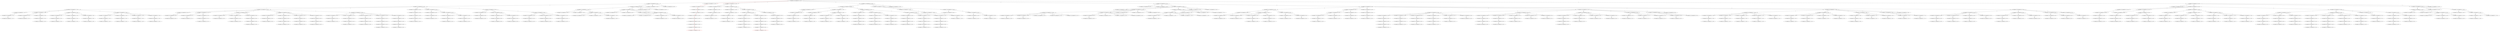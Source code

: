 strict digraph G {
  1 [ label="P8, udsRest=[2, 84], demRest=[0, 0, 0, 8, 5])" ];
  2 [ label="P4, udsRest=[0, 100], demRest=[6, 3, 5, 8, 5])" ];
  3 [ label="P3, udsRest=[2, 100], demRest=[6, 3, 5, 10, 5])" ];
  4 [ label="P5, udsRest=[1, 100], demRest=[6, 3, 4, 10, 5])" ];
  5 [ label="P5, udsRest=[0, 100], demRest=[4, 3, 8, 7, 5])" ];
  6 [ label="P4, udsRest=[2, 100], demRest=[4, 3, 8, 9, 5])" ];
  7 [ label="P3, udsRest=[2, 100], demRest=[4, 2, 8, 10, 5])" ];
  8 [ label="P5, udsRest=[1, 100], demRest=[4, 2, 7, 10, 5])" ];
  9 [ label="P5, udsRest=[1, 100], demRest=[4, 3, 8, 9, 4])" ];
  10 [ label="P5, udsRest=[0, 100], demRest=[6, 3, 5, 10, 3])" ];
  11 [ label="P4, udsRest=[0, 100], demRest=[4, 2, 8, 8, 5])" ];
  12 [ label="P5, udsRest=[0, 100], demRest=[4, 2, 8, 10, 3])" ];
  13 [ label="P2, udsRest=[0, 100], demRest=[4, 0, 8, 10, 5])" ];
  14 [ label="P4, udsRest=[0, 100], demRest=[5, 3, 7, 7, 5])" ];
  15 [ label="P5, udsRest=[1, 100], demRest=[5, 3, 6, 9, 5])" ];
  16 [ label="P7, udsRest=[2, 92], demRest=[0, 0, 6, 10, 5])" ];
  17 [ label="P7, udsRest=[1, 93], demRest=[0, 0, 7, 9, 5])" ];
  18 [ label="P7, udsRest=[0, 94], demRest=[0, 0, 8, 8, 5])" ];
  19 [ label="P8, udsRest=[3, 84], demRest=[0, 0, 0, 10, 4])" ];
  20 [ label="P7, udsRest=[0, 92], demRest=[0, 0, 8, 10, 1])" ];
  21 [ label="P7, udsRest=[1, 94], demRest=[0, 0, 8, 10, 4])" ];
  22 [ label="P5, udsRest=[0, 100], demRest=[5, 3, 7, 9, 3])" ];
  23 [ label="P7, udsRest=[1, 92], demRest=[0, 0, 7, 10, 3])" ];
  24 [ label="P7, udsRest=[0, 93], demRest=[0, 0, 8, 9, 3])" ];
  25 [ label="P8, udsRest=[3, 84], demRest=[0, 0, 0, 9, 5])" ];
  26 [ label="P5, udsRest=[1, 100], demRest=[4, 3, 8, 8, 5])" ];
  27 [ label="P5, udsRest=[0, 100], demRest=[6, 3, 4, 9, 5])" ];
  28 [ label="P4, udsRest=[3, 100], demRest=[4, 3, 8, 10, 5])" ];
  29 [ label="P5, udsRest=[2, 100], demRest=[4, 3, 8, 10, 4])" ];
  30 [ label="P4, udsRest=[1, 100], demRest=[4, 2, 8, 9, 5])" ];
  31 [ label="P4, udsRest=[1, 100], demRest=[5, 3, 7, 8, 5])" ];
  32 [ label="P7, udsRest=[1, 94], demRest=[0, 0, 8, 9, 5])" ];
  33 [ label="P1, udsRest=[4, 100], demRest=[5, 3, 8, 10, 5])" ];
  34 [ label="P3, udsRest=[3, 100], demRest=[5, 3, 7, 10, 5])" ];
  35 [ label="P5, udsRest=[2, 100], demRest=[5, 3, 6, 10, 5])" ];
  36 [ label="P7, udsRest=[2, 93], demRest=[0, 0, 7, 10, 5])" ];
  37 [ label="P5, udsRest=[0, 100], demRest=[5, 3, 7, 8, 4])" ];
  38 [ label="P7, udsRest=[2, 91], demRest=[0, 0, 6, 10, 4])" ];
  39 [ label="P7, udsRest=[1, 92], demRest=[0, 0, 7, 9, 4])" ];
  40 [ label="P7, udsRest=[0, 93], demRest=[0, 0, 8, 8, 4])" ];
  41 [ label="P8, udsRest=[3, 83], demRest=[0, 0, 0, 10, 3])" ];
  42 [ label="P5, udsRest=[0, 100], demRest=[5, 3, 8, 10, 1])" ];
  43 [ label="P5, udsRest=[1, 100], demRest=[5, 3, 7, 10, 3])" ];
  44 [ label="P7, udsRest=[1, 93], demRest=[0, 0, 8, 10, 3])" ];
  45 [ label="P7, udsRest=[1, 91], demRest=[0, 0, 7, 10, 2])" ];
  46 [ label="P7, udsRest=[0, 92], demRest=[0, 0, 8, 9, 2])" ];
  47 [ label="P5, udsRest=[2, 100], demRest=[4, 3, 8, 9, 5])" ];
  48 [ label="P4, udsRest=[1, 100], demRest=[6, 3, 4, 10, 5])" ];
  49 [ label="P5, udsRest=[1, 100], demRest=[4, 2, 8, 10, 4])" ];
  50 [ label="P5, udsRest=[0, 100], demRest=[6, 3, 4, 10, 4])" ];
  51 [ label="P4, udsRest=[2, 100], demRest=[4, 2, 8, 10, 5])" ];
  52 [ label="P4, udsRest=[2, 100], demRest=[5, 3, 7, 9, 5])" ];
  53 [ label="P8, udsRest=[2, 84], demRest=[0, 0, 0, 10, 3])" ];
  54 [ label="P3, udsRest=[2, 100], demRest=[5, 2, 7, 10, 5])" ];
  55 [ label="P5, udsRest=[1, 100], demRest=[5, 3, 7, 9, 4])" ];
  56 [ label="P4, udsRest=[0, 100], demRest=[5, 2, 7, 8, 5])" ];
  57 [ label="P8, udsRest=[2, 85], demRest=[0, 0, 0, 9, 5])" ];
  58 [ label="P5, udsRest=[0, 100], demRest=[5, 3, 7, 7, 5])" ];
  59 [ label="P7, udsRest=[0, 94], demRest=[0, 0, 8, 10, 3])" ];
  60 [ label="P6, udsRest=[4, 94], demRest=[0, 2, 8, 10, 5])" ];
  61 [ label="P7, udsRest=[0, 92], demRest=[0, 0, 7, 10, 2])" ];
  62 [ label="P5, udsRest=[0, 100], demRest=[5, 2, 7, 10, 3])" ];
  63 [ label="P5, udsRest=[0, 100], demRest=[5, 3, 8, 9, 2])" ];
  64 [ label="P7, udsRest=[1, 94], demRest=[0, 0, 7, 10, 5])" ];
  65 [ label="P7, udsRest=[0, 95], demRest=[0, 0, 8, 9, 5])" ];
  66 [ label="P7, udsRest=[1, 92], demRest=[0, 0, 6, 10, 4])" ];
  67 [ label="P7, udsRest=[0, 93], demRest=[0, 0, 7, 9, 4])" ];
  68 [ label="P5, udsRest=[3, 100], demRest=[4, 3, 8, 10, 5])" ];
  69 [ label="P4, udsRest=[0, 100], demRest=[6, 3, 4, 9, 5])" ];
  70 [ label="P3, udsRest=[0, 100], demRest=[6, 2, 4, 10, 5])" ];
  71 [ label="P2, udsRest=[4, 100], demRest=[5, 3, 8, 10, 5])" ];
  72 [ label="P4, udsRest=[3, 100], demRest=[5, 3, 7, 10, 5])" ];
  73 [ label="P8, udsRest=[2, 83], demRest=[0, 0, 0, 10, 2])" ];
  74 [ label="P5, udsRest=[2, 100], demRest=[5, 3, 7, 10, 4])" ];
  75 [ label="P5, udsRest=[0, 100], demRest=[5, 3, 8, 8, 3])" ];
  76 [ label="P7, udsRest=[2, 91], demRest=[0, 0, 5, 10, 5])" ];
  77 [ label="P7, udsRest=[1, 92], demRest=[0, 0, 6, 9, 5])" ];
  78 [ label="P7, udsRest=[0, 93], demRest=[0, 0, 7, 8, 5])" ];
  79 [ label="P4, udsRest=[1, 100], demRest=[5, 2, 7, 9, 5])" ];
  80 [ label="P4, udsRest=[0, 100], demRest=[5, 3, 8, 6, 5])" ];
  81 [ label="P8, udsRest=[3, 85], demRest=[0, 0, 0, 10, 5])" ];
  82 [ label="P8, udsRest=[2, 84], demRest=[0, 0, 0, 9, 4])" ];
  83 [ label="P5, udsRest=[1, 100], demRest=[5, 3, 7, 8, 5])" ];
  84 [ label="P7, udsRest=[0, 93], demRest=[0, 0, 8, 10, 2])" ];
  85 [ label="P5, udsRest=[1, 100], demRest=[5, 3, 8, 10, 2])" ];
  86 [ label="P7, udsRest=[1, 95], demRest=[0, 0, 8, 10, 5])" ];
  87 [ label="P7, udsRest=[1, 93], demRest=[0, 0, 7, 10, 4])" ];
  88 [ label="P7, udsRest=[0, 94], demRest=[0, 0, 8, 9, 4])" ];
  89 [ label="P7, udsRest=[1, 91], demRest=[0, 0, 6, 10, 3])" ];
  90 [ label="P7, udsRest=[0, 92], demRest=[0, 0, 7, 9, 3])" ];
  91 [ label="P8, udsRest=[4, 83], demRest=[0, 0, 0, 9, 5])" ];
  92 [ label="P5, udsRest=[2, 100], demRest=[4, 2, 8, 10, 5])" ];
  93 [ label="P3, udsRest=[1, 100], demRest=[6, 3, 4, 10, 5])" ];
  94 [ label="P5, udsRest=[0, 100], demRest=[6, 3, 3, 10, 5])" ];
  95 [ label="P5, udsRest=[1, 100], demRest=[5, 2, 7, 10, 4])" ];
  96 [ label="P2, udsRest=[3, 100], demRest=[5, 2, 8, 10, 5])" ];
  97 [ label="P5, udsRest=[1, 100], demRest=[5, 3, 8, 9, 3])" ];
  98 [ label="P7, udsRest=[2, 92], demRest=[0, 0, 8, 10, 3])" ];
  99 [ label="P4, udsRest=[2, 100], demRest=[5, 2, 7, 10, 5])" ];
  100 [ label="P4, udsRest=[1, 100], demRest=[5, 3, 8, 7, 5])" ];
  101 [ label="P5, udsRest=[2, 100], demRest=[5, 3, 7, 9, 5])" ];
  102 [ label="P7, udsRest=[3, 92], demRest=[0, 0, 7, 10, 5])" ];
  103 [ label="P7, udsRest=[2, 93], demRest=[0, 0, 8, 9, 5])" ];
  104 [ label="P5, udsRest=[0, 100], demRest=[5, 3, 8, 7, 4])" ];
  105 [ label="P7, udsRest=[2, 91], demRest=[0, 0, 7, 9, 4])" ];
  106 [ label="P7, udsRest=[1, 92], demRest=[0, 0, 8, 8, 4])" ];
  107 [ label="P5, udsRest=[0, 100], demRest=[5, 2, 8, 10, 2])" ];
  108 [ label="P7, udsRest=[2, 91], demRest=[0, 0, 7, 8, 5])" ];
  109 [ label="P7, udsRest=[1, 92], demRest=[0, 0, 8, 7, 5])" ];
  110 [ label="P8, udsRest=[5, 83], demRest=[0, 0, 0, 10, 5])" ];
  111 [ label="P4, udsRest=[0, 100], demRest=[6, 3, 3, 10, 5])" ];
  112 [ label="P5, udsRest=[0, 100], demRest=[5, 3, 8, 6, 5])" ];
  113 [ label="P2, udsRest=[2, 100], demRest=[5, 1, 8, 10, 5])" ];
  114 [ label="P5, udsRest=[2, 100], demRest=[5, 3, 8, 10, 3])" ];
  115 [ label="P7, udsRest=[2, 91], demRest=[0, 0, 8, 10, 2])" ];
  116 [ label="P4, udsRest=[2, 100], demRest=[5, 3, 8, 8, 5])" ];
  117 [ label="P3, udsRest=[4, 100], demRest=[5, 3, 8, 10, 5])" ];
  118 [ label="P5, udsRest=[3, 100], demRest=[5, 3, 7, 10, 5])" ];
  119 [ label="P7, udsRest=[3, 93], demRest=[0, 0, 8, 10, 5])" ];
  120 [ label="P5, udsRest=[1, 100], demRest=[5, 3, 8, 8, 4])" ];
  121 [ label="P7, udsRest=[3, 91], demRest=[0, 0, 7, 10, 4])" ];
  122 [ label="P7, udsRest=[2, 92], demRest=[0, 0, 8, 9, 4])" ];
  123 [ label="P4, udsRest=[0, 100], demRest=[5, 2, 8, 7, 5])" ];
  124 [ label="P8, udsRest=[4, 84], demRest=[0, 0, 0, 10, 5])" ];
  125 [ label="P8, udsRest=[3, 83], demRest=[0, 0, 0, 9, 4])" ];
  126 [ label="P5, udsRest=[1, 100], demRest=[5, 3, 8, 7, 5])" ];
  127 [ label="P5, udsRest=[1, 100], demRest=[5, 2, 8, 10, 3])" ];
  128 [ label="P7, udsRest=[2, 94], demRest=[0, 0, 8, 10, 5])" ];
  129 [ label="P7, udsRest=[2, 92], demRest=[0, 0, 7, 10, 4])" ];
  130 [ label="P7, udsRest=[1, 93], demRest=[0, 0, 8, 9, 4])" ];
  131 [ label="P4, udsRest=[3, 100], demRest=[5, 3, 8, 9, 5])" ];
  132 [ label="P3, udsRest=[3, 100], demRest=[5, 2, 8, 10, 5])" ];
  133 [ label="P5, udsRest=[2, 100], demRest=[5, 2, 7, 10, 5])" ];
  134 [ label="P5, udsRest=[2, 100], demRest=[5, 3, 8, 9, 4])" ];
  135 [ label="P4, udsRest=[1, 100], demRest=[5, 2, 8, 8, 5])" ];
  136 [ label="P7, udsRest=[2, 91], demRest=[0, 0, 6, 9, 5])" ];
  137 [ label="P7, udsRest=[1, 92], demRest=[0, 0, 7, 8, 5])" ];
  138 [ label="P7, udsRest=[0, 93], demRest=[0, 0, 8, 7, 5])" ];
  139 [ label="P2, udsRest=[1, 100], demRest=[5, 0, 8, 10, 5])" ];
  140 [ label="P7, udsRest=[1, 92], demRest=[0, 0, 8, 10, 2])" ];
  141 [ label="P8, udsRest=[4, 83], demRest=[0, 0, 0, 10, 4])" ];
  142 [ label="P8, udsRest=[3, 83], demRest=[0, 0, 0, 8, 5])" ];
  143 [ label="P3, udsRest=[0, 100], demRest=[6, 3, 3, 10, 5])" ];
  144 [ label="P5, udsRest=[2, 100], demRest=[5, 3, 8, 8, 5])" ];
  145 [ label="P7, udsRest=[2, 93], demRest=[0, 0, 8, 10, 4])" ];
  146 [ label="P7, udsRest=[2, 91], demRest=[0, 0, 7, 10, 3])" ];
  147 [ label="P7, udsRest=[1, 92], demRest=[0, 0, 8, 9, 3])" ];
  148 [ label="P4, udsRest=[4, 100], demRest=[5, 3, 8, 10, 5])" ];
  149 [ label="P5, udsRest=[3, 100], demRest=[5, 3, 8, 10, 4])" ];
  150 [ label="P7, udsRest=[3, 91], demRest=[0, 0, 6, 10, 5])" ];
  151 [ label="P7, udsRest=[2, 92], demRest=[0, 0, 7, 9, 5])" ];
  152 [ label="P7, udsRest=[1, 93], demRest=[0, 0, 8, 8, 5])" ];
  153 [ label="P4, udsRest=[2, 100], demRest=[5, 2, 8, 9, 5])" ];
  154 [ label="P7, udsRest=[1, 91], demRest=[0, 0, 8, 10, 1])" ];
  155 [ label="P7, udsRest=[4, 92], demRest=[0, 0, 8, 10, 5])" ];
  156 [ label="P7, udsRest=[3, 91], demRest=[0, 0, 8, 9, 4])" ];
  157 [ label="P5, udsRest=[3, 100], demRest=[5, 3, 8, 9, 5])" ];
  158 [ label="P5, udsRest=[2, 100], demRest=[5, 2, 8, 10, 4])" ];
  159 [ label="P4, udsRest=[3, 100], demRest=[5, 2, 8, 10, 5])" ];
  160 [ label="P7, udsRest=[4, 91], demRest=[0, 0, 8, 10, 4])" ];
  161 [ label="P7, udsRest=[3, 91], demRest=[0, 0, 8, 8, 5])" ];
  162 [ label="P5, udsRest=[4, 100], demRest=[5, 3, 8, 10, 5])" ];
  163 [ label="P6, udsRest=[0, 94], demRest=[0, 3, 3, 10, 5])" ];
  164 [ label="P7, udsRest=[3, 91], demRest=[0, 0, 7, 9, 5])" ];
  165 [ label="P7, udsRest=[2, 92], demRest=[0, 0, 8, 8, 5])" ];
  166 [ label="P5, udsRest=[3, 100], demRest=[5, 2, 8, 10, 5])" ];
  167 [ label="P7, udsRest=[3, 92], demRest=[0, 0, 8, 10, 4])" ];
  168 [ label="P7, udsRest=[2, 91], demRest=[0, 0, 8, 9, 3])" ];
  169 [ label="P7, udsRest=[4, 91], demRest=[0, 0, 7, 10, 5])" ];
  170 [ label="P7, udsRest=[3, 92], demRest=[0, 0, 8, 9, 5])" ];
  171 [ label="P7, udsRest=[2, 91], demRest=[0, 0, 8, 8, 4])" ];
  172 [ label="P1, udsRest=[0, 100], demRest=[1, 3, 8, 10, 5])" ];
  173 [ label="P7, udsRest=[3, 91], demRest=[0, 0, 8, 10, 3])" ];
  174 [ label="P9, udsRest=[0, 78], demRest=[0, 0, 0, 0, 5])" ];
  175 [ label="P6, udsRest=[0, 94], demRest=[0, 3, 4, 9, 5])" ];
  176 [ label="P6, udsRest=[0, 97], demRest=[0, 3, 6, 10, 5])" ];
  177 [ label="P6, udsRest=[0, 95], demRest=[0, 3, 5, 10, 4])" ];
  178 [ label="P9, udsRest=[0, 77], demRest=[0, 0, 0, 0, 4])" ];
  179 [ label="P6, udsRest=[1, 94], demRest=[0, 3, 4, 10, 5])" ];
  180 [ label="P6, udsRest=[0, 95], demRest=[0, 3, 5, 9, 5])" ];
  181 [ label="P6, udsRest=[0, 98], demRest=[0, 3, 7, 10, 5])" ];
  182 [ label="P6, udsRest=[0, 96], demRest=[0, 3, 6, 10, 4])" ];
  183 [ label="P6, udsRest=[0, 94], demRest=[0, 3, 5, 10, 3])" ];
  184 [ label="P2, udsRest=[0, 100], demRest=[1, 3, 8, 10, 5])" ];
  185 [ label="P7, udsRest=[4, 91], demRest=[0, 0, 8, 9, 5])" ];
  186 [ label="P6, udsRest=[0, 95], demRest=[0, 3, 4, 10, 5])" ];
  187 [ label="P5, udsRest=[4, 100], demRest=[6, 2, 8, 10, 5])" ];
  188 [ label="P7, udsRest=[5, 91], demRest=[0, 0, 8, 10, 5])" ];
  189 [ label="P6, udsRest=[0, 96], demRest=[0, 3, 5, 10, 5])" ];
  190 [ label="P6, udsRest=[0, 94], demRest=[0, 3, 4, 10, 4])" ];
  191 [ label="P3, udsRest=[0, 100], demRest=[1, 3, 8, 10, 5])" ];
  192 [ label="P5, udsRest=[5, 100], demRest=[6, 3, 8, 10, 5])" ];
  193 [ label="P5, udsRest=[3, 100], demRest=[6, 2, 8, 9, 5])" ];
  194 [ label="P5, udsRest=[0, 100], demRest=[1, 3, 8, 10, 5])" ];
  195 [ label="P6, udsRest=[1, 94], demRest=[0, 3, 5, 9, 5])" ];
  196 [ label="P6, udsRest=[0, 95], demRest=[0, 3, 6, 8, 5])" ];
  197 [ label="P6, udsRest=[1, 97], demRest=[0, 3, 7, 10, 5])" ];
  198 [ label="P6, udsRest=[0, 98], demRest=[0, 3, 8, 9, 5])" ];
  199 [ label="P6, udsRest=[1, 95], demRest=[0, 3, 6, 10, 4])" ];
  200 [ label="P6, udsRest=[0, 96], demRest=[0, 3, 7, 9, 4])" ];
  201 [ label="P6, udsRest=[0, 94], demRest=[0, 3, 6, 9, 3])" ];
  202 [ label="P6, udsRest=[0, 97], demRest=[0, 3, 8, 10, 3])" ];
  203 [ label="P6, udsRest=[0, 95], demRest=[0, 3, 7, 10, 2])" ];
  204 [ label="P5, udsRest=[4, 100], demRest=[6, 3, 8, 9, 5])" ];
  205 [ label="P4, udsRest=[4, 100], demRest=[6, 2, 8, 10, 5])" ];
  206 [ label="P5, udsRest=[3, 100], demRest=[6, 2, 8, 10, 4])" ];
  207 [ label="P1, udsRest=[1, 100], demRest=[2, 3, 8, 10, 5])" ];
  208 [ label="P3, udsRest=[0, 100], demRest=[2, 3, 7, 10, 5])" ];
  209 [ label="P6, udsRest=[2, 94], demRest=[0, 3, 5, 10, 5])" ];
  210 [ label="P6, udsRest=[1, 95], demRest=[0, 3, 6, 9, 5])" ];
  211 [ label="P6, udsRest=[0, 96], demRest=[0, 3, 7, 8, 5])" ];
  212 [ label="P6, udsRest=[0, 94], demRest=[0, 3, 6, 8, 4])" ];
  213 [ label="P6, udsRest=[1, 98], demRest=[0, 3, 8, 10, 5])" ];
  214 [ label="P6, udsRest=[1, 96], demRest=[0, 3, 7, 10, 4])" ];
  215 [ label="P6, udsRest=[0, 97], demRest=[0, 3, 8, 9, 4])" ];
  216 [ label="P6, udsRest=[1, 94], demRest=[0, 3, 6, 10, 3])" ];
  217 [ label="P6, udsRest=[0, 95], demRest=[0, 3, 7, 9, 3])" ];
  218 [ label="P6, udsRest=[0, 97], demRest=[0, 2, 7, 10, 5])" ];
  219 [ label="P6, udsRest=[0, 96], demRest=[0, 3, 8, 10, 2])" ];
  220 [ label="P9, udsRest=[2, 76], demRest=[0, 0, 0, 0, 5])" ];
  221 [ label="P6, udsRest=[0, 94], demRest=[0, 3, 7, 10, 1])" ];
  222 [ label="P4, udsRest=[0, 100], demRest=[1, 3, 8, 10, 5])" ];
  223 [ label="P5, udsRest=[3, 100], demRest=[6, 3, 8, 8, 5])" ];
  224 [ label="P4, udsRest=[5, 100], demRest=[6, 3, 8, 10, 5])" ];
  225 [ label="P4, udsRest=[3, 100], demRest=[6, 2, 8, 9, 5])" ];
  226 [ label="P5, udsRest=[4, 100], demRest=[6, 3, 8, 10, 4])" ];
  227 [ label="P5, udsRest=[2, 100], demRest=[6, 2, 8, 9, 4])" ];
  228 [ label="P2, udsRest=[0, 100], demRest=[2, 2, 8, 10, 5])" ];
  229 [ label="P3, udsRest=[1, 100], demRest=[2, 3, 8, 10, 5])" ];
  230 [ label="P5, udsRest=[0, 100], demRest=[2, 3, 7, 10, 5])" ];
  231 [ label="P6, udsRest=[1, 95], demRest=[0, 3, 5, 10, 5])" ];
  232 [ label="P6, udsRest=[0, 96], demRest=[0, 3, 6, 9, 5])" ];
  233 [ label="P9, udsRest=[1, 77], demRest=[0, 0, 0, 0, 5])" ];
  234 [ label="P6, udsRest=[0, 94], demRest=[0, 3, 5, 9, 4])" ];
  235 [ label="P6, udsRest=[0, 99], demRest=[0, 3, 8, 10, 5])" ];
  236 [ label="P6, udsRest=[0, 97], demRest=[0, 3, 7, 10, 4])" ];
  237 [ label="P6, udsRest=[0, 95], demRest=[0, 3, 6, 10, 3])" ];
  238 [ label="P3, udsRest=[0, 100], demRest=[3, 3, 6, 10, 5])" ];
  239 [ label="P5, udsRest=[2, 100], demRest=[6, 3, 8, 7, 5])" ];
  240 [ label="P4, udsRest=[4, 100], demRest=[6, 3, 8, 9, 5])" ];
  241 [ label="P4, udsRest=[2, 100], demRest=[6, 2, 8, 8, 5])" ];
  242 [ label="P5, udsRest=[3, 100], demRest=[6, 3, 8, 9, 4])" ];
  243 [ label="P3, udsRest=[4, 100], demRest=[6, 2, 8, 10, 5])" ];
  244 [ label="P5, udsRest=[3, 100], demRest=[6, 2, 7, 10, 5])" ];
  245 [ label="P2, udsRest=[1, 100], demRest=[2, 3, 8, 10, 5])" ];
  246 [ label="P4, udsRest=[0, 100], demRest=[2, 3, 7, 10, 5])" ];
  247 [ label="P2, udsRest=[2, 100], demRest=[6, 0, 8, 10, 5])" ];
  248 [ label="P5, udsRest=[2, 100], demRest=[6, 2, 8, 10, 3])" ];
  249 [ label="P6, udsRest=[0, 94], demRest=[0, 3, 5, 8, 5])" ];
  250 [ label="P6, udsRest=[1, 96], demRest=[0, 3, 6, 10, 5])" ];
  251 [ label="P6, udsRest=[0, 97], demRest=[0, 3, 7, 9, 5])" ];
  252 [ label="P6, udsRest=[1, 94], demRest=[0, 3, 5, 10, 4])" ];
  253 [ label="P6, udsRest=[0, 95], demRest=[0, 3, 6, 9, 4])" ];
  254 [ label="P9, udsRest=[1, 76], demRest=[0, 0, 0, 0, 4])" ];
  255 [ label="P6, udsRest=[0, 98], demRest=[0, 3, 8, 10, 4])" ];
  256 [ label="P6, udsRest=[0, 96], demRest=[0, 3, 7, 10, 3])" ];
  257 [ label="P6, udsRest=[0, 94], demRest=[0, 3, 6, 10, 2])" ];
  258 [ label="P5, udsRest=[1, 100], demRest=[6, 3, 8, 6, 5])" ];
  259 [ label="P4, udsRest=[3, 100], demRest=[6, 3, 8, 8, 5])" ];
  260 [ label="P4, udsRest=[1, 100], demRest=[6, 2, 8, 7, 5])" ];
  261 [ label="P3, udsRest=[5, 100], demRest=[6, 3, 8, 10, 5])" ];
  262 [ label="P5, udsRest=[4, 100], demRest=[6, 3, 7, 10, 5])" ];
  263 [ label="P5, udsRest=[2, 100], demRest=[6, 3, 8, 8, 4])" ];
  264 [ label="P2, udsRest=[3, 100], demRest=[6, 1, 8, 10, 5])" ];
  265 [ label="P5, udsRest=[3, 100], demRest=[6, 3, 8, 10, 3])" ];
  266 [ label="P5, udsRest=[1, 100], demRest=[6, 2, 8, 9, 3])" ];
  267 [ label="P3, udsRest=[0, 100], demRest=[4, 3, 5, 10, 5])" ];
  268 [ label="P6, udsRest=[2, 94], demRest=[0, 3, 6, 9, 5])" ];
  269 [ label="P6, udsRest=[1, 95], demRest=[0, 3, 7, 8, 5])" ];
  270 [ label="P6, udsRest=[0, 96], demRest=[0, 3, 8, 7, 5])" ];
  271 [ label="P9, udsRest=[3, 75], demRest=[0, 0, 0, 0, 5])" ];
  272 [ label="P6, udsRest=[0, 94], demRest=[0, 3, 7, 7, 4])" ];
  273 [ label="P4, udsRest=[1, 100], demRest=[2, 3, 8, 10, 5])" ];
  274 [ label="P6, udsRest=[2, 97], demRest=[0, 3, 8, 10, 5])" ];
  275 [ label="P5, udsRest=[0, 100], demRest=[2, 3, 8, 10, 4])" ];
  276 [ label="P6, udsRest=[2, 95], demRest=[0, 3, 7, 10, 4])" ];
  277 [ label="P6, udsRest=[1, 96], demRest=[0, 3, 8, 9, 4])" ];
  278 [ label="P6, udsRest=[1, 94], demRest=[0, 3, 7, 9, 3])" ];
  279 [ label="P6, udsRest=[0, 95], demRest=[0, 3, 8, 8, 3])" ];
  280 [ label="P6, udsRest=[1, 96], demRest=[0, 2, 7, 10, 5])" ];
  281 [ label="P6, udsRest=[1, 95], demRest=[0, 3, 8, 10, 2])" ];
  282 [ label="P6, udsRest=[0, 94], demRest=[0, 3, 8, 9, 1])" ];
  283 [ label="P4, udsRest=[0, 100], demRest=[3, 3, 6, 10, 5])" ];
  284 [ label="P1, udsRest=[2, 100], demRest=[3, 3, 8, 10, 5])" ];
  285 [ label="P3, udsRest=[1, 100], demRest=[3, 3, 7, 10, 5])" ];
  286 [ label="P5, udsRest=[0, 100], demRest=[3, 3, 6, 10, 5])" ];
  287 [ label="P4, udsRest=[2, 100], demRest=[6, 3, 8, 7, 5])" ];
  288 [ label="P5, udsRest=[3, 100], demRest=[6, 3, 7, 9, 5])" ];
  289 [ label="P5, udsRest=[1, 100], demRest=[6, 3, 8, 7, 4])" ];
  290 [ label="P4, udsRest=[0, 100], demRest=[6, 2, 8, 6, 5])" ];
  291 [ label="P2, udsRest=[4, 100], demRest=[6, 2, 8, 10, 5])" ];
  292 [ label="P4, udsRest=[3, 100], demRest=[6, 2, 7, 10, 5])" ];
  293 [ label="P5, udsRest=[2, 100], demRest=[6, 3, 8, 9, 3])" ];
  294 [ label="P5, udsRest=[2, 100], demRest=[6, 2, 7, 10, 4])" ];
  295 [ label="P5, udsRest=[1, 100], demRest=[6, 2, 8, 10, 2])" ];
  296 [ label="P6, udsRest=[3, 94], demRest=[0, 3, 6, 10, 5])" ];
  297 [ label="P6, udsRest=[2, 95], demRest=[0, 3, 7, 9, 5])" ];
  298 [ label="P6, udsRest=[1, 96], demRest=[0, 3, 8, 8, 5])" ];
  299 [ label="P6, udsRest=[1, 94], demRest=[0, 3, 7, 8, 4])" ];
  300 [ label="P6, udsRest=[0, 95], demRest=[0, 3, 8, 7, 4])" ];
  301 [ label="P9, udsRest=[3, 74], demRest=[0, 0, 0, 0, 4])" ];
  302 [ label="P4, udsRest=[0, 100], demRest=[2, 3, 8, 9, 5])" ];
  303 [ label="P3, udsRest=[0, 100], demRest=[2, 2, 8, 10, 5])" ];
  304 [ label="P6, udsRest=[2, 96], demRest=[0, 3, 8, 10, 4])" ];
  305 [ label="P6, udsRest=[2, 94], demRest=[0, 3, 7, 10, 3])" ];
  306 [ label="P6, udsRest=[1, 95], demRest=[0, 3, 8, 9, 3])" ];
  307 [ label="P6, udsRest=[1, 97], demRest=[0, 2, 8, 10, 5])" ];
  308 [ label="P6, udsRest=[0, 94], demRest=[0, 3, 8, 8, 2])" ];
  309 [ color="red" label="P10, udsRest=[1, 72], demRest=[0, 0, 0, 0, 0])" ];
  310 [ label="P6, udsRest=[1, 94], demRest=[0, 3, 8, 10, 1])" ];
  311 [ label="P4, udsRest=[0, 100], demRest=[3, 3, 7, 9, 5])" ];
  312 [ label="P3, udsRest=[0, 100], demRest=[3, 2, 7, 10, 5])" ];
  313 [ label="P4, udsRest=[1, 100], demRest=[6, 3, 8, 6, 5])" ];
  314 [ label="P3, udsRest=[0, 100], demRest=[5, 3, 4, 10, 5])" ];
  315 [ label="P5, udsRest=[2, 100], demRest=[6, 3, 7, 8, 5])" ];
  316 [ label="P5, udsRest=[0, 100], demRest=[6, 3, 8, 6, 4])" ];
  317 [ label="P2, udsRest=[5, 100], demRest=[6, 3, 8, 10, 5])" ];
  318 [ label="P4, udsRest=[4, 100], demRest=[6, 3, 7, 10, 5])" ];
  319 [ label="P4, udsRest=[2, 100], demRest=[6, 2, 7, 9, 5])" ];
  320 [ label="P5, udsRest=[3, 100], demRest=[6, 3, 7, 10, 4])" ];
  321 [ label="P5, udsRest=[1, 100], demRest=[6, 3, 8, 8, 3])" ];
  322 [ label="P5, udsRest=[2, 100], demRest=[6, 3, 8, 10, 2])" ];
  323 [ label="P5, udsRest=[0, 100], demRest=[6, 2, 8, 9, 2])" ];
  324 [ label="P4, udsRest=[0, 100], demRest=[4, 3, 5, 10, 5])" ];
  325 [ label="P5, udsRest=[1, 100], demRest=[2, 3, 8, 10, 5])" ];
  326 [ label="P6, udsRest=[0, 94], demRest=[0, 3, 6, 7, 5])" ];
  327 [ label="P6, udsRest=[2, 95], demRest=[0, 3, 6, 10, 5])" ];
  328 [ label="P6, udsRest=[1, 96], demRest=[0, 3, 7, 9, 5])" ];
  329 [ label="P6, udsRest=[0, 97], demRest=[0, 3, 8, 8, 5])" ];
  330 [ label="P6, udsRest=[1, 94], demRest=[0, 3, 6, 9, 4])" ];
  331 [ label="P6, udsRest=[0, 95], demRest=[0, 3, 7, 8, 4])" ];
  332 [ label="P6, udsRest=[1, 97], demRest=[0, 3, 8, 10, 4])" ];
  333 [ label="P6, udsRest=[1, 95], demRest=[0, 3, 7, 10, 3])" ];
  334 [ label="P6, udsRest=[0, 96], demRest=[0, 3, 8, 9, 3])" ];
  335 [ label="P6, udsRest=[0, 98], demRest=[0, 2, 8, 10, 5])" ];
  336 [ label="P6, udsRest=[0, 94], demRest=[0, 3, 7, 9, 2])" ];
  337 [ label="P6, udsRest=[0, 95], demRest=[0, 3, 8, 10, 1])" ];
  338 [ label="P9, udsRest=[2, 75], demRest=[0, 0, 0, 0, 4])" ];
  339 [ label="P2, udsRest=[2, 100], demRest=[3, 3, 8, 10, 5])" ];
  340 [ label="P4, udsRest=[1, 100], demRest=[3, 3, 7, 10, 5])" ];
  341 [ label="P5, udsRest=[0, 100], demRest=[3, 3, 7, 10, 4])" ];
  342 [ label="P4, udsRest=[0, 100], demRest=[6, 3, 8, 5, 5])" ];
  343 [ label="P5, udsRest=[1, 100], demRest=[6, 3, 7, 7, 5])" ];
  344 [ label="P5, udsRest=[0, 100], demRest=[6, 2, 8, 10, 1])" ];
  345 [ color="red" label="P10, udsRest=[0, 73], demRest=[0, 0, 0, 0, 0])" ];
  346 [ label="P4, udsRest=[3, 100], demRest=[6, 3, 7, 9, 5])" ];
  347 [ label="P5, udsRest=[2, 100], demRest=[6, 3, 7, 9, 4])" ];
  348 [ label="P5, udsRest=[0, 100], demRest=[6, 3, 8, 7, 3])" ];
  349 [ label="P3, udsRest=[3, 100], demRest=[6, 2, 7, 10, 5])" ];
  350 [ label="P4, udsRest=[1, 100], demRest=[6, 2, 7, 8, 5])" ];
  351 [ label="P3, udsRest=[1, 100], demRest=[4, 3, 6, 10, 5])" ];
  352 [ label="P5, udsRest=[1, 100], demRest=[6, 3, 8, 9, 2])" ];
  353 [ label="P5, udsRest=[0, 100], demRest=[4, 3, 5, 10, 5])" ];
  354 [ label="P5, udsRest=[1, 100], demRest=[6, 2, 7, 10, 3])" ];
  355 [ label="P5, udsRest=[0, 100], demRest=[2, 3, 8, 9, 5])" ];
  356 [ label="P6, udsRest=[1, 94], demRest=[0, 3, 6, 8, 5])" ];
  357 [ label="P6, udsRest=[0, 95], demRest=[0, 3, 7, 7, 5])" ];
  358 [ label="P6, udsRest=[2, 96], demRest=[0, 3, 7, 10, 5])" ];
  359 [ label="P6, udsRest=[1, 97], demRest=[0, 3, 8, 9, 5])" ];
  360 [ label="P6, udsRest=[2, 94], demRest=[0, 3, 6, 10, 4])" ];
  361 [ label="P6, udsRest=[1, 95], demRest=[0, 3, 7, 9, 4])" ];
  362 [ label="P6, udsRest=[0, 96], demRest=[0, 3, 8, 8, 4])" ];
  363 [ label="P4, udsRest=[0, 100], demRest=[2, 2, 8, 10, 5])" ];
  364 [ label="P6, udsRest=[0, 94], demRest=[0, 3, 7, 8, 3])" ];
  365 [ label="P6, udsRest=[1, 96], demRest=[0, 3, 8, 10, 3])" ];
  366 [ label="P6, udsRest=[1, 94], demRest=[0, 3, 7, 10, 2])" ];
  367 [ label="P6, udsRest=[0, 95], demRest=[0, 3, 8, 9, 2])" ];
  368 [ label="P6, udsRest=[0, 97], demRest=[0, 2, 8, 10, 4])" ];
  369 [ label="P6, udsRest=[0, 94], demRest=[0, 3, 8, 10, 0])" ];
  370 [ label="P2, udsRest=[1, 100], demRest=[3, 2, 8, 10, 5])" ];
  371 [ label="P4, udsRest=[0, 100], demRest=[3, 2, 7, 10, 5])" ];
  372 [ label="P4, udsRest=[0, 100], demRest=[5, 3, 4, 10, 5])" ];
  373 [ label="P5, udsRest=[0, 100], demRest=[3, 3, 7, 9, 5])" ];
  374 [ label="P5, udsRest=[1, 100], demRest=[6, 3, 8, 10, 1])" ];
  375 [ label="P4, udsRest=[2, 100], demRest=[6, 3, 7, 8, 5])" ];
  376 [ label="P1, udsRest=[5, 100], demRest=[6, 3, 8, 10, 5])" ];
  377 [ label="P3, udsRest=[4, 100], demRest=[6, 3, 7, 10, 5])" ];
  378 [ label="P5, udsRest=[3, 100], demRest=[6, 3, 6, 10, 5])" ];
  379 [ label="P5, udsRest=[1, 100], demRest=[6, 3, 7, 8, 4])" ];
  380 [ label="P4, udsRest=[0, 100], demRest=[6, 2, 7, 7, 5])" ];
  381 [ label="P4, udsRest=[0, 100], demRest=[4, 3, 6, 9, 5])" ];
  382 [ label="P3, udsRest=[0, 100], demRest=[4, 2, 6, 10, 5])" ];
  383 [ label="P5, udsRest=[2, 100], demRest=[6, 3, 7, 10, 3])" ];
  384 [ label="P5, udsRest=[0, 100], demRest=[6, 3, 8, 8, 2])" ];
  385 [ label="P6, udsRest=[3, 95], demRest=[0, 3, 8, 10, 4])" ];
  386 [ label="P6, udsRest=[2, 94], demRest=[0, 3, 8, 9, 3])" ];
  387 [ label="P6, udsRest=[2, 96], demRest=[0, 2, 8, 10, 5])" ];
  388 [ label="P8, udsRest=[0, 86], demRest=[0, 0, 0, 10, 3])" ];
  389 [ label="P7, udsRest=[0, 92], demRest=[0, 0, 4, 10, 5])" ];
  390 [ label="P8, udsRest=[0, 87], demRest=[0, 0, 0, 9, 5])" ];
  391 [ label="P6, udsRest=[3, 94], demRest=[0, 3, 7, 9, 5])" ];
  392 [ label="P6, udsRest=[2, 95], demRest=[0, 3, 8, 8, 5])" ];
  393 [ label="P6, udsRest=[1, 94], demRest=[0, 3, 8, 7, 4])" ];
  394 [ label="P2, udsRest=[0, 100], demRest=[3, 1, 8, 10, 5])" ];
  395 [ label="P5, udsRest=[0, 100], demRest=[3, 3, 8, 10, 3])" ];
  396 [ label="P4, udsRest=[0, 100], demRest=[3, 3, 8, 8, 5])" ];
  397 [ label="P3, udsRest=[2, 100], demRest=[3, 3, 8, 10, 5])" ];
  398 [ label="P5, udsRest=[1, 100], demRest=[3, 3, 7, 10, 5])" ];
  399 [ label="P5, udsRest=[0, 100], demRest=[6, 2, 7, 10, 2])" ];
  400 [ label="P5, udsRest=[0, 100], demRest=[6, 3, 8, 9, 1])" ];
  401 [ label="P4, udsRest=[1, 100], demRest=[6, 3, 7, 7, 5])" ];
  402 [ label="P5, udsRest=[2, 100], demRest=[6, 3, 6, 9, 5])" ];
  403 [ label="P5, udsRest=[0, 100], demRest=[6, 3, 7, 7, 4])" ];
  404 [ label="P4, udsRest=[1, 100], demRest=[4, 3, 6, 10, 5])" ];
  405 [ label="P5, udsRest=[0, 100], demRest=[4, 3, 6, 10, 4])" ];
  406 [ label="P5, udsRest=[1, 100], demRest=[6, 3, 7, 9, 3])" ];
  407 [ label="P5, udsRest=[0, 100], demRest=[2, 2, 8, 10, 5])" ];
  408 [ label="P6, udsRest=[3, 94], demRest=[0, 3, 8, 10, 3])" ];
  409 [ label="P6, udsRest=[2, 95], demRest=[0, 2, 8, 10, 4])" ];
  410 [ label="P8, udsRest=[0, 85], demRest=[0, 0, 0, 10, 2])" ];
  411 [ label="P3, udsRest=[1, 100], demRest=[5, 3, 5, 10, 5])" ];
  412 [ label="P5, udsRest=[0, 100], demRest=[5, 3, 4, 10, 5])" ];
  413 [ label="P7, udsRest=[0, 93], demRest=[0, 0, 5, 10, 5])" ];
  414 [ label="P6, udsRest=[1, 94], demRest=[0, 3, 8, 6, 5])" ];
  415 [ label="P8, udsRest=[1, 87], demRest=[0, 0, 0, 10, 5])" ];
  416 [ label="P8, udsRest=[0, 86], demRest=[0, 0, 0, 9, 4])" ];
  417 [ label="P6, udsRest=[4, 94], demRest=[0, 3, 7, 10, 5])" ];
  418 [ label="P6, udsRest=[3, 95], demRest=[0, 3, 8, 9, 5])" ];
  419 [ label="P6, udsRest=[2, 94], demRest=[0, 3, 8, 8, 4])" ];
  420 [ label="P4, udsRest=[1, 100], demRest=[3, 3, 8, 9, 5])" ];
  421 [ label="P3, udsRest=[1, 100], demRest=[3, 2, 8, 10, 5])" ];
  422 [ label="P5, udsRest=[0, 100], demRest=[3, 2, 7, 10, 5])" ];
  423 [ label="P5, udsRest=[0, 100], demRest=[3, 3, 8, 9, 4])" ];
  424 [ label="P5, udsRest=[1, 100], demRest=[6, 3, 7, 10, 2])" ];
  425 [ label="P5, udsRest=[0, 100], demRest=[6, 3, 8, 10, 0])" ];
  426 [ label="P4, udsRest=[0, 100], demRest=[6, 3, 7, 6, 5])" ];
  427 [ label="P5, udsRest=[0, 100], demRest=[4, 3, 6, 9, 5])" ];
  428 [ label="P5, udsRest=[1, 100], demRest=[6, 3, 6, 8, 5])" ];
  429 [ label="P0, udsRest=[5, 100], demRest=[6, 3, 8, 10, 5])" ];
  430 [ label="P4, udsRest=[3, 100], demRest=[6, 3, 6, 10, 5])" ];
  431 [ label="P5, udsRest=[2, 100], demRest=[6, 3, 6, 10, 4])" ];
  432 [ label="P5, udsRest=[0, 100], demRest=[6, 3, 7, 8, 3])" ];
  433 [ label="P6, udsRest=[3, 95], demRest=[0, 3, 7, 10, 5])" ];
  434 [ label="P6, udsRest=[2, 96], demRest=[0, 3, 8, 9, 5])" ];
  435 [ label="P6, udsRest=[2, 94], demRest=[0, 3, 7, 9, 4])" ];
  436 [ label="P6, udsRest=[1, 95], demRest=[0, 3, 8, 8, 4])" ];
  437 [ label="P6, udsRest=[0, 94], demRest=[0, 3, 8, 7, 3])" ];
  438 [ label="P6, udsRest=[2, 95], demRest=[0, 3, 8, 10, 3])" ];
  439 [ label="P6, udsRest=[1, 94], demRest=[0, 3, 8, 9, 2])" ];
  440 [ label="P6, udsRest=[1, 96], demRest=[0, 2, 8, 10, 4])" ];
  441 [ label="P8, udsRest=[0, 88], demRest=[0, 0, 0, 10, 5])" ];
  442 [ label="P4, udsRest=[0, 100], demRest=[5, 3, 5, 9, 5])" ];
  443 [ label="P3, udsRest=[0, 100], demRest=[5, 2, 5, 10, 5])" ];
  444 [ label="P6, udsRest=[1, 94], demRest=[0, 3, 7, 7, 5])" ];
  445 [ label="P6, udsRest=[0, 95], demRest=[0, 3, 8, 6, 5])" ];
  446 [ label="P4, udsRest=[2, 100], demRest=[3, 3, 8, 10, 5])" ];
  447 [ label="P5, udsRest=[1, 100], demRest=[3, 3, 8, 10, 4])" ];
  448 [ label="P4, udsRest=[0, 100], demRest=[3, 2, 8, 9, 5])" ];
  449 [ label="P5, udsRest=[0, 100], demRest=[3, 3, 8, 8, 5])" ];
  450 [ label="P5, udsRest=[0, 100], demRest=[6, 3, 7, 9, 2])" ];
  451 [ label="P4, udsRest=[0, 100], demRest=[4, 3, 7, 8, 5])" ];
  452 [ label="P1, udsRest=[3, 100], demRest=[4, 3, 8, 10, 5])" ];
  453 [ label="P3, udsRest=[2, 100], demRest=[4, 3, 7, 10, 5])" ];
  454 [ label="P5, udsRest=[1, 100], demRest=[4, 3, 6, 10, 5])" ];
  455 [ label="P5, udsRest=[0, 100], demRest=[6, 3, 6, 7, 5])" ];
  456 [ label="P4, udsRest=[2, 100], demRest=[6, 3, 6, 9, 5])" ];
  457 [ label="P3, udsRest=[2, 100], demRest=[6, 2, 6, 10, 5])" ];
  458 [ label="P5, udsRest=[0, 100], demRest=[4, 3, 7, 10, 3])" ];
  459 [ label="P5, udsRest=[1, 100], demRest=[6, 3, 6, 9, 4])" ];
  460 [ label="P6, udsRest=[3, 96], demRest=[0, 3, 8, 10, 5])" ];
  461 [ label="P6, udsRest=[3, 94], demRest=[0, 3, 7, 10, 4])" ];
  462 [ label="P6, udsRest=[2, 95], demRest=[0, 3, 8, 9, 4])" ];
  463 [ label="P6, udsRest=[1, 94], demRest=[0, 3, 8, 8, 3])" ];
  464 [ label="P6, udsRest=[2, 95], demRest=[0, 2, 7, 10, 5])" ];
  465 [ label="P6, udsRest=[2, 94], demRest=[0, 3, 8, 10, 2])" ];
  466 [ label="P9, udsRest=[4, 74], demRest=[0, 0, 0, 0, 5])" ];
  467 [ label="P8, udsRest=[0, 87], demRest=[0, 0, 0, 10, 4])" ];
  468 [ label="P4, udsRest=[1, 100], demRest=[5, 3, 5, 10, 5])" ];
  469 [ label="P5, udsRest=[0, 100], demRest=[5, 3, 5, 10, 4])" ];
  470 [ label="P6, udsRest=[2, 94], demRest=[0, 3, 7, 8, 5])" ];
  471 [ label="P6, udsRest=[1, 95], demRest=[0, 3, 8, 7, 5])" ];
  472 [ label="P5, udsRest=[0, 100], demRest=[3, 2, 8, 10, 4])" ];
  473 [ label="P4, udsRest=[1, 100], demRest=[3, 2, 8, 10, 5])" ];
  474 [ label="P5, udsRest=[1, 100], demRest=[3, 3, 8, 9, 5])" ];
  475 [ label="P5, udsRest=[1, 100], demRest=[6, 3, 6, 10, 3])" ];
  476 [ label="P5, udsRest=[0, 100], demRest=[6, 3, 7, 10, 1])" ];
  477 [ label="P4, udsRest=[1, 100], demRest=[4, 3, 7, 9, 5])" ];
  478 [ label="P3, udsRest=[1, 100], demRest=[4, 2, 7, 10, 5])" ];
  479 [ label="P5, udsRest=[0, 100], demRest=[4, 3, 7, 9, 4])" ];
  480 [ label="P4, udsRest=[1, 100], demRest=[6, 3, 6, 8, 5])" ];
  481 [ label="P3, udsRest=[3, 100], demRest=[6, 3, 6, 10, 5])" ];
  482 [ label="P5, udsRest=[2, 100], demRest=[6, 3, 5, 10, 5])" ];
  483 [ label="P5, udsRest=[0, 100], demRest=[6, 3, 6, 8, 4])" ];
  484 [ label="P8, udsRest=[2, 86], demRest=[0, 0, 0, 10, 5])" ];
  485 [ label="P8, udsRest=[1, 85], demRest=[0, 0, 0, 9, 4])" ];
  486 [ label="P7, udsRest=[0, 96], demRest=[0, 0, 8, 10, 5])" ];
  487 [ label="P6, udsRest=[4, 94], demRest=[0, 3, 8, 9, 5])" ];
  488 [ label="P7, udsRest=[0, 94], demRest=[0, 0, 7, 10, 4])" ];
  489 [ label="P7, udsRest=[0, 92], demRest=[0, 0, 6, 10, 3])" ];
  490 [ label="P8, udsRest=[1, 84], demRest=[0, 0, 0, 10, 2])" ];
  491 [ label="P5, udsRest=[0, 100], demRest=[5, 3, 5, 9, 5])" ];
  492 [ label="P7, udsRest=[1, 92], demRest=[0, 0, 5, 10, 5])" ];
  493 [ label="P7, udsRest=[0, 93], demRest=[0, 0, 6, 9, 5])" ];
  494 [ label="P6, udsRest=[3, 94], demRest=[0, 2, 8, 10, 4])" ];
  495 [ label="P5, udsRest=[2, 100], demRest=[3, 3, 8, 10, 5])" ];
  496 [ label="P5, udsRest=[0, 100], demRest=[6, 3, 6, 9, 3])" ];
  497 [ label="P5, udsRest=[0, 100], demRest=[4, 3, 7, 8, 5])" ];
  498 [ label="P2, udsRest=[3, 100], demRest=[4, 3, 8, 10, 5])" ];
  499 [ label="P4, udsRest=[2, 100], demRest=[4, 3, 7, 10, 5])" ];
  500 [ label="P5, udsRest=[1, 100], demRest=[4, 3, 7, 10, 4])" ];
  501 [ label="P4, udsRest=[0, 100], demRest=[4, 2, 7, 9, 5])" ];
  502 [ label="P4, udsRest=[0, 100], demRest=[6, 3, 6, 7, 5])" ];
  503 [ label="P5, udsRest=[0, 100], demRest=[4, 3, 8, 10, 2])" ];
  504 [ label="P5, udsRest=[1, 100], demRest=[6, 3, 5, 9, 5])" ];
  505 [ label="P8, udsRest=[2, 85], demRest=[0, 0, 0, 10, 4])" ];
  506 [ label="P8, udsRest=[1, 84], demRest=[0, 0, 0, 9, 3])" ];
  507 [ label="P8, udsRest=[1, 85], demRest=[0, 0, 0, 8, 5])" ];
  508 [ label="P6, udsRest=[5, 94], demRest=[0, 3, 8, 10, 5])" ];
  509 [ label="P5, udsRest=[0, 100], demRest=[5, 3, 6, 10, 3])" ];
  510 [ label="P7, udsRest=[0, 95], demRest=[0, 0, 8, 10, 4])" ];
  511 [ label="P7, udsRest=[0, 93], demRest=[0, 0, 7, 10, 3])" ];
  512 [ label="P6, udsRest=[3, 94], demRest=[0, 2, 8, 9, 5])" ];
  513 [ label="P4, udsRest=[0, 100], demRest=[5, 3, 6, 8, 5])" ];
  514 [ label="P3, udsRest=[2, 100], demRest=[5, 3, 6, 10, 5])" ];
  515 [ label="P5, udsRest=[1, 100], demRest=[5, 3, 5, 10, 5])" ];
  516 [ label="P7, udsRest=[1, 93], demRest=[0, 0, 6, 10, 5])" ];
  517 [ label="P7, udsRest=[0, 94], demRest=[0, 0, 7, 9, 5])" ];
  518 [ label="P7, udsRest=[1, 91], demRest=[0, 0, 5, 10, 4])" ];
  519 [ label="P7, udsRest=[0, 92], demRest=[0, 0, 6, 9, 4])" ];
  520 [ label="P5, udsRest=[1, 100], demRest=[3, 2, 8, 10, 5])" ];
  521 [ label="P4, udsRest=[2, 100], demRest=[6, 3, 5, 10, 5])" ];
  522 [ label="P5, udsRest=[1, 100], demRest=[6, 3, 5, 10, 4])" ];
  523 [ label="P4, udsRest=[0, 100], demRest=[4, 3, 8, 7, 5])" ];
  524 [ label="P5, udsRest=[0, 100], demRest=[6, 3, 6, 10, 2])" ];
  525 [ label="P5, udsRest=[1, 100], demRest=[4, 3, 7, 9, 5])" ];
  526 [ label="P5, udsRest=[0, 100], demRest=[4, 2, 7, 10, 4])" ];
  527 [ label="P2, udsRest=[2, 100], demRest=[4, 2, 8, 10, 5])" ];
  528 [ label="P5, udsRest=[0, 100], demRest=[4, 3, 8, 9, 3])" ];
  529 [ label="P4, udsRest=[1, 100], demRest=[4, 2, 7, 10, 5])" ];
  530 [ label="P5, udsRest=[0, 100], demRest=[6, 3, 5, 8, 5])" ];
  531 [ label="P8, udsRest=[0, 86], demRest=[0, 0, 0, 8, 5])" ];
  532 [ label="P7, udsRest=[0, 94], demRest=[0, 0, 6, 10, 5])" ];
  533 [ label="P6, udsRest=[2, 94], demRest=[0, 3, 8, 7, 5])" ];
  534 [ label="P9, udsRest=[5, 73], demRest=[0, 0, 0, 0, 5])" ];
  535 [ label="P7, udsRest=[0, 92], demRest=[0, 0, 5, 10, 4])" ];
  536 [ label="P4, udsRest=[1, 100], demRest=[5, 3, 6, 9, 5])" ];
  537 [ label="P8, udsRest=[1, 86], demRest=[0, 0, 0, 10, 4])" ];
  538 [ label="P3, udsRest=[1, 100], demRest=[5, 2, 6, 10, 5])" ];
  539 [ label="P8, udsRest=[0, 85], demRest=[0, 0, 0, 9, 3])" ];
  540 [ label="P6, udsRest=[4, 95], demRest=[0, 3, 8, 10, 5])" ];
  541 [ label="P6, udsRest=[3, 94], demRest=[0, 3, 8, 9, 4])" ];
  542 [ label="P5, udsRest=[0, 100], demRest=[5, 3, 6, 9, 4])" ];
  543 [ label="P6, udsRest=[3, 94], demRest=[0, 2, 7, 10, 5])" ];
  544 [ label="P4, udsRest=[1, 100], demRest=[6, 3, 5, 9, 5])" ];
  545 [ label="P3, udsRest=[1, 100], demRest=[6, 2, 5, 10, 5])" ];
  546 [ label="P5, udsRest=[0, 100], demRest=[6, 3, 5, 9, 4])" ];
  547 [ label="P4, udsRest=[1, 100], demRest=[4, 3, 8, 8, 5])" ];
  548 [ label="P3, udsRest=[3, 100], demRest=[4, 3, 8, 10, 5])" ];
  549 [ label="P5, udsRest=[2, 100], demRest=[4, 3, 7, 10, 5])" ];
  550 [ label="P5, udsRest=[0, 100], demRest=[4, 3, 8, 8, 4])" ];
  551 [ label="P2, udsRest=[1, 100], demRest=[4, 1, 8, 10, 5])" ];
  552 [ label="P5, udsRest=[1, 100], demRest=[4, 3, 8, 10, 3])" ];
  553 [ label="P8, udsRest=[1, 86], demRest=[0, 0, 0, 9, 5])" ];
  554 [ label="P5, udsRest=[0, 100], demRest=[5, 3, 6, 8, 5])" ];
  555 [ label="P5, udsRest=[0, 100], demRest=[5, 3, 7, 10, 2])" ];
  556 [ label="P7, udsRest=[0, 95], demRest=[0, 0, 7, 10, 5])" ];
  557 [ label="P6, udsRest=[3, 94], demRest=[0, 3, 8, 8, 5])" ];
  558 [ label="P7, udsRest=[0, 93], demRest=[0, 0, 6, 10, 4])" ];
  559 [ label="P4, udsRest=[2, 100], demRest=[5, 3, 6, 10, 5])" ];
  560 [ label="P8, udsRest=[1, 85], demRest=[0, 0, 0, 10, 3])" ];
  561 [ label="P6, udsRest=[4, 94], demRest=[0, 3, 8, 10, 4])" ];
  562 [ label="P5, udsRest=[1, 100], demRest=[5, 3, 6, 10, 4])" ];
  563 [ label="P6, udsRest=[3, 95], demRest=[0, 2, 8, 10, 5])" ];
  564 [ label="P7, udsRest=[1, 91], demRest=[0, 0, 4, 10, 5])" ];
  165 -> 1 [ label="8" ];
  3 -> 2 [ label="2" ];
  317 -> 3 [ label="3" ];
  48 -> 4 [ label="0" ];
  523 -> 5 [ label="0" ];
  548 -> 6 [ label="1" ];
  527 -> 7 [ label="0" ];
  529 -> 8 [ label="0" ];
  6 -> 9 [ label="1" ];
  521 -> 10 [ label="2" ];
  7 -> 11 [ label="2" ];
  51 -> 12 [ label="2" ];
  452 -> 13 [ label="3" ];
  34 -> 14 [ label="3" ];
  536 -> 15 [ label="0" ];
  327 -> 16 [ label="3" ];
  328 -> 17 [ label="3" ];
  329 -> 18 [ label="3" ];
  167 -> 19 [ label="8" ];
  337 -> 20 [ label="3" ];
  332 -> 21 [ label="3" ];
  52 -> 22 [ label="2" ];
  333 -> 23 [ label="3" ];
  334 -> 24 [ label="3" ];
  170 -> 25 [ label="8" ];
  547 -> 26 [ label="0" ];
  69 -> 27 [ label="0" ];
  548 -> 28 [ label="0" ];
  28 -> 29 [ label="1" ];
  7 -> 30 [ label="1" ];
  34 -> 31 [ label="2" ];
  359 -> 32 [ label="3" ];
  429 -> 33 [ label="1" ];
  71 -> 34 [ label="1" ];
  559 -> 35 [ label="0" ];
  358 -> 36 [ label="3" ];
  31 -> 37 [ label="1" ];
  360 -> 38 [ label="3" ];
  361 -> 39 [ label="3" ];
  362 -> 40 [ label="3" ];
  173 -> 41 [ label="8" ];
  148 -> 42 [ label="4" ];
  72 -> 43 [ label="2" ];
  365 -> 44 [ label="3" ];
  366 -> 45 [ label="3" ];
  367 -> 46 [ label="3" ];
  6 -> 47 [ label="0" ];
  93 -> 48 [ label="0" ];
  51 -> 49 [ label="1" ];
  48 -> 50 [ label="1" ];
  7 -> 51 [ label="0" ];
  34 -> 52 [ label="1" ];
  98 -> 53 [ label="8" ];
  96 -> 54 [ label="1" ];
  52 -> 55 [ label="1" ];
  54 -> 56 [ label="2" ];
  103 -> 57 [ label="8" ];
  14 -> 58 [ label="0" ];
  202 -> 59 [ label="3" ];
  187 -> 60 [ label="6" ];
  203 -> 61 [ label="3" ];
  99 -> 62 [ label="2" ];
  131 -> 63 [ label="3" ];
  197 -> 64 [ label="3" ];
  198 -> 65 [ label="3" ];
  199 -> 66 [ label="3" ];
  200 -> 67 [ label="3" ];
  28 -> 68 [ label="0" ];
  93 -> 69 [ label="1" ];
  291 -> 70 [ label="4" ];
  33 -> 71 [ label="0" ];
  34 -> 72 [ label="0" ];
  115 -> 73 [ label="8" ];
  72 -> 74 [ label="1" ];
  116 -> 75 [ label="2" ];
  209 -> 76 [ label="3" ];
  210 -> 77 [ label="3" ];
  211 -> 78 [ label="3" ];
  54 -> 79 [ label="1" ];
  117 -> 80 [ label="4" ];
  119 -> 81 [ label="8" ];
  122 -> 82 [ label="8" ];
  31 -> 83 [ label="0" ];
  219 -> 84 [ label="3" ];
  148 -> 85 [ label="3" ];
  213 -> 86 [ label="3" ];
  214 -> 87 [ label="3" ];
  215 -> 88 [ label="3" ];
  216 -> 89 [ label="3" ];
  217 -> 90 [ label="3" ];
  185 -> 91 [ label="8" ];
  51 -> 92 [ label="0" ];
  317 -> 93 [ label="4" ];
  111 -> 94 [ label="0" ];
  99 -> 95 [ label="1" ];
  33 -> 96 [ label="1" ];
  131 -> 97 [ label="2" ];
  438 -> 98 [ label="3" ];
  54 -> 99 [ label="0" ];
  117 -> 100 [ label="3" ];
  52 -> 101 [ label="0" ];
  433 -> 102 [ label="3" ];
  434 -> 103 [ label="3" ];
  100 -> 104 [ label="1" ];
  435 -> 105 [ label="3" ];
  436 -> 106 [ label="3" ];
  159 -> 107 [ label="3" ];
  470 -> 108 [ label="3" ];
  471 -> 109 [ label="3" ];
  188 -> 110 [ label="8" ];
  143 -> 111 [ label="0" ];
  80 -> 112 [ label="0" ];
  33 -> 113 [ label="2" ];
  148 -> 114 [ label="2" ];
  465 -> 115 [ label="3" ];
  117 -> 116 [ label="2" ];
  71 -> 117 [ label="0" ];
  72 -> 118 [ label="0" ];
  460 -> 119 [ label="3" ];
  116 -> 120 [ label="1" ];
  461 -> 121 [ label="3" ];
  462 -> 122 [ label="3" ];
  132 -> 123 [ label="3" ];
  155 -> 124 [ label="8" ];
  156 -> 125 [ label="8" ];
  100 -> 126 [ label="0" ];
  159 -> 127 [ label="2" ];
  274 -> 128 [ label="3" ];
  276 -> 129 [ label="3" ];
  277 -> 130 [ label="3" ];
  117 -> 131 [ label="1" ];
  96 -> 132 [ label="0" ];
  99 -> 133 [ label="0" ];
  131 -> 134 [ label="1" ];
  132 -> 135 [ label="2" ];
  268 -> 136 [ label="3" ];
  269 -> 137 [ label="3" ];
  270 -> 138 [ label="3" ];
  33 -> 139 [ label="3" ];
  281 -> 140 [ label="3" ];
  160 -> 141 [ label="8" ];
  161 -> 142 [ label="8" ];
  317 -> 143 [ label="5" ];
  116 -> 144 [ label="0" ];
  304 -> 145 [ label="3" ];
  305 -> 146 [ label="3" ];
  306 -> 147 [ label="3" ];
  117 -> 148 [ label="0" ];
  148 -> 149 [ label="1" ];
  296 -> 150 [ label="3" ];
  297 -> 151 [ label="3" ];
  298 -> 152 [ label="3" ];
  132 -> 153 [ label="1" ];
  310 -> 154 [ label="3" ];
  540 -> 155 [ label="3" ];
  541 -> 156 [ label="3" ];
  131 -> 157 [ label="0" ];
  159 -> 158 [ label="1" ];
  132 -> 159 [ label="0" ];
  561 -> 160 [ label="3" ];
  557 -> 161 [ label="3" ];
  148 -> 162 [ label="0" ];
  94 -> 163 [ label="6" ];
  391 -> 164 [ label="3" ];
  392 -> 165 [ label="3" ];
  159 -> 166 [ label="0" ];
  385 -> 167 [ label="3" ];
  386 -> 168 [ label="3" ];
  417 -> 169 [ label="3" ];
  418 -> 170 [ label="3" ];
  419 -> 171 [ label="3" ];
  429 -> 172 [ color="red" label="5" ];
  408 -> 173 [ label="3" ];
  441 -> 174 [ color="red" label="10" ];
  27 -> 175 [ label="6" ];
  286 -> 176 [ label="3" ];
  469 -> 177 [ label="5" ];
  467 -> 178 [ label="10" ];
  4 -> 179 [ label="6" ];
  491 -> 180 [ label="5" ];
  230 -> 181 [ label="2" ];
  405 -> 182 [ label="4" ];
  10 -> 183 [ label="6" ];
  172 -> 184 [ color="red" label="0" ];
  487 -> 185 [ label="3" ];
  412 -> 186 [ label="5" ];
  205 -> 187 [ label="0" ];
  508 -> 188 [ label="3" ];
  353 -> 189 [ label="4" ];
  50 -> 190 [ label="6" ];
  184 -> 191 [ color="red" label="0" ];
  224 -> 192 [ label="0" ];
  225 -> 193 [ label="0" ];
  222 -> 194 [ color="red" label="0" ];
  504 -> 195 [ label="6" ];
  554 -> 196 [ label="5" ];
  398 -> 197 [ label="3" ];
  355 -> 198 [ label="2" ];
  562 -> 199 [ label="5" ];
  479 -> 200 [ label="4" ];
  496 -> 201 [ label="6" ];
  395 -> 202 [ label="3" ];
  555 -> 203 [ label="5" ];
  240 -> 204 [ label="0" ];
  243 -> 205 [ label="0" ];
  205 -> 206 [ label="1" ];
  429 -> 207 [ label="4" ];
  245 -> 208 [ label="1" ];
  482 -> 209 [ label="6" ];
  15 -> 210 [ label="5" ];
  497 -> 211 [ label="4" ];
  483 -> 212 [ label="6" ];
  325 -> 213 [ label="2" ];
  500 -> 214 [ label="4" ];
  423 -> 215 [ label="3" ];
  475 -> 216 [ label="6" ];
  22 -> 217 [ label="5" ];
  422 -> 218 [ label="3" ];
  503 -> 219 [ label="4" ];
  484 -> 220 [ label="10" ];
  476 -> 221 [ label="6" ];
  191 -> 222 [ color="red" label="0" ];
  259 -> 223 [ label="0" ];
  261 -> 224 [ label="0" ];
  243 -> 225 [ label="1" ];
  224 -> 226 [ label="1" ];
  225 -> 227 [ label="1" ];
  207 -> 228 [ label="1" ];
  245 -> 229 [ label="0" ];
  246 -> 230 [ label="0" ];
  515 -> 231 [ label="5" ];
  427 -> 232 [ label="4" ];
  415 -> 233 [ label="10" ];
  546 -> 234 [ label="6" ];
  194 -> 235 [ color="red" label="1" ];
  341 -> 236 [ label="3" ];
  509 -> 237 [ label="5" ];
  339 -> 238 [ label="2" ];
  287 -> 239 [ label="0" ];
  261 -> 240 [ label="1" ];
  243 -> 241 [ label="2" ];
  240 -> 242 [ label="1" ];
  291 -> 243 [ label="0" ];
  292 -> 244 [ label="0" ];
  207 -> 245 [ label="0" ];
  208 -> 246 [ label="0" ];
  376 -> 247 [ label="3" ];
  205 -> 248 [ label="2" ];
  530 -> 249 [ label="6" ];
  454 -> 250 [ label="4" ];
  373 -> 251 [ label="3" ];
  522 -> 252 [ label="6" ];
  542 -> 253 [ label="5" ];
  537 -> 254 [ label="10" ];
  275 -> 255 [ label="2" ];
  458 -> 256 [ label="4" ];
  524 -> 257 [ label="6" ];
  313 -> 258 [ label="0" ];
  261 -> 259 [ label="2" ];
  243 -> 260 [ label="3" ];
  317 -> 261 [ label="0" ];
  318 -> 262 [ label="0" ];
  259 -> 263 [ label="1" ];
  376 -> 264 [ label="2" ];
  224 -> 265 [ label="2" ];
  225 -> 266 [ label="2" ];
  498 -> 267 [ label="3" ];
  402 -> 268 [ label="6" ];
  83 -> 269 [ label="5" ];
  5 -> 270 [ label="4" ];
  81 -> 271 [ label="10" ];
  403 -> 272 [ label="6" ];
  229 -> 273 [ label="0" ];
  495 -> 274 [ label="3" ];
  273 -> 275 [ label="1" ];
  74 -> 276 [ label="5" ];
  9 -> 277 [ label="4" ];
  406 -> 278 [ label="6" ];
  75 -> 279 [ label="5" ];
  8 -> 280 [ label="4" ];
  85 -> 281 [ label="5" ];
  400 -> 282 [ label="6" ];
  238 -> 283 [ label="0" ];
  429 -> 284 [ label="3" ];
  339 -> 285 [ label="1" ];
  283 -> 286 [ label="0" ];
  261 -> 287 [ label="3" ];
  346 -> 288 [ label="0" ];
  287 -> 289 [ label="1" ];
  243 -> 290 [ label="4" ];
  376 -> 291 [ label="1" ];
  349 -> 292 [ label="0" ];
  240 -> 293 [ label="2" ];
  292 -> 294 [ label="1" ];
  205 -> 295 [ label="3" ];
  378 -> 296 [ label="6" ];
  101 -> 297 [ label="5" ];
  26 -> 298 [ label="4" ];
  379 -> 299 [ label="6" ];
  104 -> 300 [ label="5" ];
  19 -> 301 [ label="10" ];
  229 -> 302 [ label="1" ];
  228 -> 303 [ label="0" ];
  29 -> 304 [ label="4" ];
  383 -> 305 [ label="6" ];
  97 -> 306 [ label="5" ];
  520 -> 307 [ label="3" ];
  384 -> 308 [ label="6" ];
  233 -> 309 [ label="5" ];
  374 -> 310 [ label="6" ];
  285 -> 311 [ label="1" ];
  370 -> 312 [ label="1" ];
  261 -> 313 [ label="4" ];
  71 -> 314 [ label="4" ];
  375 -> 315 [ label="0" ];
  313 -> 316 [ label="1" ];
  376 -> 317 [ label="0" ];
  377 -> 318 [ label="0" ];
  349 -> 319 [ label="1" ];
  318 -> 320 [ label="1" ];
  259 -> 321 [ label="2" ];
  224 -> 322 [ label="3" ];
  225 -> 323 [ label="3" ];
  267 -> 324 [ label="0" ];
  273 -> 325 [ label="0" ];
  455 -> 326 [ label="6" ];
  35 -> 327 [ label="5" ];
  525 -> 328 [ label="4" ];
  449 -> 329 [ label="3" ];
  459 -> 330 [ label="6" ];
  37 -> 331 [ label="5" ];
  447 -> 332 [ label="3" ];
  43 -> 333 [ label="5" ];
  528 -> 334 [ label="4" ];
  407 -> 335 [ label="2" ];
  450 -> 336 [ label="6" ];
  42 -> 337 [ label="5" ];
  505 -> 338 [ label="10" ];
  284 -> 339 [ label="0" ];
  285 -> 340 [ label="0" ];
  340 -> 341 [ label="1" ];
  261 -> 342 [ label="5" ];
  401 -> 343 [ label="0" ];
  205 -> 344 [ label="4" ];
  174 -> 345 [ color="red" label="5" ];
  377 -> 346 [ label="1" ];
  346 -> 347 [ label="1" ];
  287 -> 348 [ label="2" ];
  291 -> 349 [ label="1" ];
  349 -> 350 [ label="2" ];
  498 -> 351 [ label="2" ];
  240 -> 352 [ label="3" ];
  324 -> 353 [ label="0" ];
  292 -> 354 [ label="2" ];
  302 -> 355 [ label="0" ];
  428 -> 356 [ label="6" ];
  58 -> 357 [ label="5" ];
  549 -> 358 [ label="4" ];
  474 -> 359 [ label="3" ];
  431 -> 360 [ label="6" ];
  55 -> 361 [ label="5" ];
  550 -> 362 [ label="4" ];
  303 -> 363 [ label="0" ];
  432 -> 364 [ label="6" ];
  552 -> 365 [ label="4" ];
  424 -> 366 [ label="6" ];
  63 -> 367 [ label="5" ];
  472 -> 368 [ label="3" ];
  425 -> 369 [ label="6" ];
  284 -> 370 [ label="1" ];
  312 -> 371 [ label="0" ];
  314 -> 372 [ label="0" ];
  311 -> 373 [ label="0" ];
  224 -> 374 [ label="4" ];
  377 -> 375 [ label="2" ];
  429 -> 376 [ label="0" ];
  317 -> 377 [ label="1" ];
  430 -> 378 [ label="0" ];
  375 -> 379 [ label="1" ];
  349 -> 380 [ label="3" ];
  351 -> 381 [ label="1" ];
  527 -> 382 [ label="2" ];
  318 -> 383 [ label="2" ];
  259 -> 384 [ label="3" ];
  149 -> 385 [ label="5" ];
  293 -> 386 [ label="6" ];
  92 -> 387 [ label="4" ];
  59 -> 388 [ label="8" ];
  186 -> 389 [ label="3" ];
  65 -> 390 [ label="8" ];
  288 -> 391 [ label="6" ];
  144 -> 392 [ label="5" ];
  289 -> 393 [ label="6" ];
  284 -> 394 [ label="2" ];
  446 -> 395 [ label="2" ];
  397 -> 396 [ label="2" ];
  339 -> 397 [ label="0" ];
  340 -> 398 [ label="0" ];
  292 -> 399 [ label="3" ];
  240 -> 400 [ label="4" ];
  377 -> 401 [ label="3" ];
  456 -> 402 [ label="0" ];
  401 -> 403 [ label="1" ];
  351 -> 404 [ label="0" ];
  404 -> 405 [ label="1" ];
  346 -> 406 [ label="2" ];
  363 -> 407 [ label="0" ];
  265 -> 408 [ label="6" ];
  158 -> 409 [ label="5" ];
  84 -> 410 [ label="8" ];
  71 -> 411 [ label="3" ];
  372 -> 412 [ label="0" ];
  189 -> 413 [ label="3" ];
  258 -> 414 [ label="6" ];
  86 -> 415 [ label="8" ];
  88 -> 416 [ label="8" ];
  262 -> 417 [ label="6" ];
  157 -> 418 [ label="5" ];
  263 -> 419 [ label="6" ];
  397 -> 420 [ label="1" ];
  370 -> 421 [ label="0" ];
  371 -> 422 [ label="0" ];
  420 -> 423 [ label="1" ];
  318 -> 424 [ label="3" ];
  224 -> 425 [ label="5" ];
  377 -> 426 [ label="4" ];
  381 -> 427 [ label="0" ];
  480 -> 428 [ label="0" ];
  481 -> 430 [ label="0" ];
  430 -> 431 [ label="1" ];
  375 -> 432 [ label="2" ];
  118 -> 433 [ label="5" ];
  47 -> 434 [ label="4" ];
  347 -> 435 [ label="6" ];
  120 -> 436 [ label="5" ];
  348 -> 437 [ label="6" ];
  114 -> 438 [ label="5" ];
  352 -> 439 [ label="6" ];
  49 -> 440 [ label="4" ];
  486 -> 441 [ color="red" label="8" ];
  411 -> 442 [ label="1" ];
  96 -> 443 [ label="3" ];
  343 -> 444 [ label="6" ];
  112 -> 445 [ label="5" ];
  397 -> 446 [ label="0" ];
  446 -> 447 [ label="1" ];
  421 -> 448 [ label="1" ];
  396 -> 449 [ label="0" ];
  346 -> 450 [ label="3" ];
  453 -> 451 [ label="2" ];
  429 -> 452 [ label="2" ];
  498 -> 453 [ label="1" ];
  404 -> 454 [ label="0" ];
  502 -> 455 [ label="0" ];
  481 -> 456 [ label="1" ];
  291 -> 457 [ label="2" ];
  499 -> 458 [ label="2" ];
  456 -> 459 [ label="1" ];
  68 -> 460 [ label="4" ];
  320 -> 461 [ label="6" ];
  134 -> 462 [ label="5" ];
  321 -> 463 [ label="6" ];
  133 -> 464 [ label="5" ];
  322 -> 465 [ label="6" ];
  124 -> 466 [ label="10" ];
  510 -> 467 [ label="8" ];
  411 -> 468 [ label="0" ];
  468 -> 469 [ label="1" ];
  315 -> 470 [ label="6" ];
  126 -> 471 [ label="5" ];
  473 -> 472 [ label="1" ];
  421 -> 473 [ label="0" ];
  420 -> 474 [ label="0" ];
  430 -> 475 [ label="2" ];
  318 -> 476 [ label="4" ];
  453 -> 477 [ label="1" ];
  527 -> 478 [ label="1" ];
  477 -> 479 [ label="1" ];
  481 -> 480 [ label="2" ];
  317 -> 481 [ label="2" ];
  521 -> 482 [ label="0" ];
  480 -> 483 [ label="1" ];
  128 -> 484 [ label="8" ];
  130 -> 485 [ label="8" ];
  235 -> 486 [ color="red" label="3" ];
  204 -> 487 [ label="6" ];
  236 -> 488 [ label="3" ];
  237 -> 489 [ label="3" ];
  140 -> 490 [ label="8" ];
  442 -> 491 [ label="0" ];
  231 -> 492 [ label="3" ];
  232 -> 493 [ label="3" ];
  206 -> 494 [ label="6" ];
  446 -> 495 [ label="0" ];
  456 -> 496 [ label="2" ];
  451 -> 497 [ label="0" ];
  452 -> 498 [ label="0" ];
  453 -> 499 [ label="0" ];
  499 -> 500 [ label="1" ];
  478 -> 501 [ label="1" ];
  481 -> 502 [ label="3" ];
  28 -> 503 [ label="3" ];
  544 -> 504 [ label="0" ];
  145 -> 505 [ label="8" ];
  147 -> 506 [ label="8" ];
  152 -> 507 [ label="8" ];
  192 -> 508 [ label="6" ];
  559 -> 509 [ label="2" ];
  255 -> 510 [ label="3" ];
  256 -> 511 [ label="3" ];
  193 -> 512 [ label="6" ];
  514 -> 513 [ label="2" ];
  71 -> 514 [ label="2" ];
  468 -> 515 [ label="0" ];
  250 -> 516 [ label="3" ];
  251 -> 517 [ label="3" ];
  252 -> 518 [ label="3" ];
  253 -> 519 [ label="3" ];
  473 -> 520 [ label="0" ];
  3 -> 521 [ label="0" ];
  521 -> 522 [ label="1" ];
  548 -> 523 [ label="3" ];
  430 -> 524 [ label="3" ];
  477 -> 525 [ label="0" ];
  529 -> 526 [ label="1" ];
  452 -> 527 [ label="1" ];
  6 -> 528 [ label="2" ];
  478 -> 529 [ label="0" ];
  2 -> 530 [ label="0" ];
  18 -> 531 [ label="8" ];
  176 -> 532 [ label="3" ];
  239 -> 533 [ label="6" ];
  110 -> 534 [ label="10" ];
  177 -> 535 [ label="3" ];
  514 -> 536 [ label="1" ];
  21 -> 537 [ label="8" ];
  96 -> 538 [ label="2" ];
  24 -> 539 [ label="8" ];
  162 -> 540 [ label="5" ];
  242 -> 541 [ label="6" ];
  536 -> 542 [ label="1" ];
  244 -> 543 [ label="6" ];
  3 -> 544 [ label="1" ];
  291 -> 545 [ label="3" ];
  544 -> 546 [ label="1" ];
  548 -> 547 [ label="2" ];
  498 -> 548 [ label="0" ];
  499 -> 549 [ label="0" ];
  547 -> 550 [ label="1" ];
  452 -> 551 [ label="2" ];
  28 -> 552 [ label="2" ];
  32 -> 553 [ label="8" ];
  513 -> 554 [ label="0" ];
  72 -> 555 [ label="3" ];
  181 -> 556 [ label="3" ];
  223 -> 557 [ label="6" ];
  182 -> 558 [ label="3" ];
  514 -> 559 [ label="0" ];
  44 -> 560 [ label="8" ];
  226 -> 561 [ label="6" ];
  559 -> 562 [ label="1" ];
  166 -> 563 [ label="5" ];
  179 -> 564 [ label="3" ];
}
